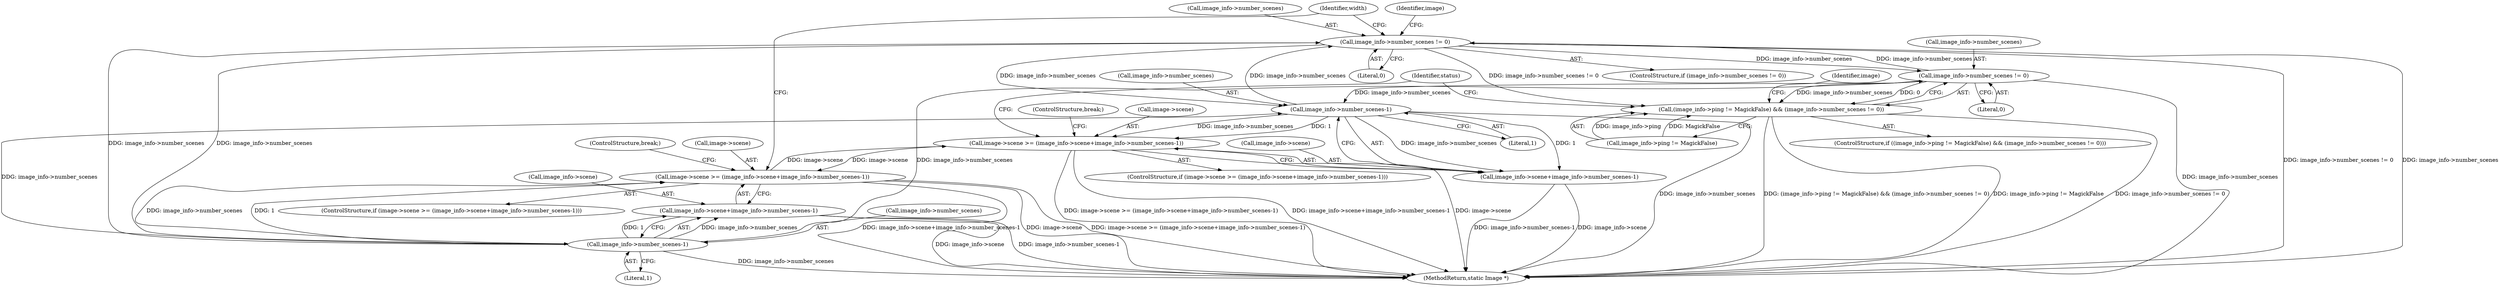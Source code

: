 digraph "0_ImageMagick_f6e9d0d9955e85bdd7540b251cd50d598dacc5e6_1@pointer" {
"1000461" [label="(Call,image_info->number_scenes != 0)"];
"1000234" [label="(Call,image_info->number_scenes != 0)"];
"1000475" [label="(Call,image_info->number_scenes-1)"];
"1000461" [label="(Call,image_info->number_scenes != 0)"];
"1000248" [label="(Call,image_info->number_scenes-1)"];
"1000228" [label="(Call,(image_info->ping != MagickFalse) && (image_info->number_scenes != 0))"];
"1000240" [label="(Call,image->scene >= (image_info->scene+image_info->number_scenes-1))"];
"1000467" [label="(Call,image->scene >= (image_info->scene+image_info->number_scenes-1))"];
"1000244" [label="(Call,image_info->scene+image_info->number_scenes-1)"];
"1000471" [label="(Call,image_info->scene+image_info->number_scenes-1)"];
"1000465" [label="(Literal,0)"];
"1000244" [label="(Call,image_info->scene+image_info->number_scenes-1)"];
"1000249" [label="(Call,image_info->number_scenes)"];
"1000228" [label="(Call,(image_info->ping != MagickFalse) && (image_info->number_scenes != 0))"];
"1000468" [label="(Call,image->scene)"];
"1000235" [label="(Call,image_info->number_scenes)"];
"1000549" [label="(MethodReturn,static Image *)"];
"1000242" [label="(Identifier,image)"];
"1000227" [label="(ControlStructure,if ((image_info->ping != MagickFalse) && (image_info->number_scenes != 0)))"];
"1000462" [label="(Call,image_info->number_scenes)"];
"1000466" [label="(ControlStructure,if (image->scene >= (image_info->scene+image_info->number_scenes-1)))"];
"1000472" [label="(Call,image_info->scene)"];
"1000253" [label="(ControlStructure,break;)"];
"1000467" [label="(Call,image->scene >= (image_info->scene+image_info->number_scenes-1))"];
"1000239" [label="(ControlStructure,if (image->scene >= (image_info->scene+image_info->number_scenes-1)))"];
"1000469" [label="(Identifier,image)"];
"1000471" [label="(Call,image_info->scene+image_info->number_scenes-1)"];
"1000240" [label="(Call,image->scene >= (image_info->scene+image_info->number_scenes-1))"];
"1000475" [label="(Call,image_info->number_scenes-1)"];
"1000229" [label="(Call,image_info->ping != MagickFalse)"];
"1000252" [label="(Literal,1)"];
"1000479" [label="(Literal,1)"];
"1000238" [label="(Literal,0)"];
"1000241" [label="(Call,image->scene)"];
"1000248" [label="(Call,image_info->number_scenes-1)"];
"1000461" [label="(Call,image_info->number_scenes != 0)"];
"1000234" [label="(Call,image_info->number_scenes != 0)"];
"1000482" [label="(Identifier,width)"];
"1000255" [label="(Identifier,status)"];
"1000460" [label="(ControlStructure,if (image_info->number_scenes != 0))"];
"1000245" [label="(Call,image_info->scene)"];
"1000476" [label="(Call,image_info->number_scenes)"];
"1000480" [label="(ControlStructure,break;)"];
"1000461" -> "1000460"  [label="AST: "];
"1000461" -> "1000465"  [label="CFG: "];
"1000462" -> "1000461"  [label="AST: "];
"1000465" -> "1000461"  [label="AST: "];
"1000469" -> "1000461"  [label="CFG: "];
"1000482" -> "1000461"  [label="CFG: "];
"1000461" -> "1000549"  [label="DDG: image_info->number_scenes != 0"];
"1000461" -> "1000549"  [label="DDG: image_info->number_scenes"];
"1000461" -> "1000228"  [label="DDG: image_info->number_scenes != 0"];
"1000461" -> "1000234"  [label="DDG: image_info->number_scenes"];
"1000461" -> "1000248"  [label="DDG: image_info->number_scenes"];
"1000234" -> "1000461"  [label="DDG: image_info->number_scenes"];
"1000475" -> "1000461"  [label="DDG: image_info->number_scenes"];
"1000248" -> "1000461"  [label="DDG: image_info->number_scenes"];
"1000461" -> "1000475"  [label="DDG: image_info->number_scenes"];
"1000234" -> "1000228"  [label="AST: "];
"1000234" -> "1000238"  [label="CFG: "];
"1000235" -> "1000234"  [label="AST: "];
"1000238" -> "1000234"  [label="AST: "];
"1000228" -> "1000234"  [label="CFG: "];
"1000234" -> "1000549"  [label="DDG: image_info->number_scenes"];
"1000234" -> "1000228"  [label="DDG: image_info->number_scenes"];
"1000234" -> "1000228"  [label="DDG: 0"];
"1000475" -> "1000234"  [label="DDG: image_info->number_scenes"];
"1000234" -> "1000248"  [label="DDG: image_info->number_scenes"];
"1000475" -> "1000471"  [label="AST: "];
"1000475" -> "1000479"  [label="CFG: "];
"1000476" -> "1000475"  [label="AST: "];
"1000479" -> "1000475"  [label="AST: "];
"1000471" -> "1000475"  [label="CFG: "];
"1000475" -> "1000549"  [label="DDG: image_info->number_scenes"];
"1000475" -> "1000248"  [label="DDG: image_info->number_scenes"];
"1000475" -> "1000467"  [label="DDG: image_info->number_scenes"];
"1000475" -> "1000467"  [label="DDG: 1"];
"1000475" -> "1000471"  [label="DDG: image_info->number_scenes"];
"1000475" -> "1000471"  [label="DDG: 1"];
"1000248" -> "1000244"  [label="AST: "];
"1000248" -> "1000252"  [label="CFG: "];
"1000249" -> "1000248"  [label="AST: "];
"1000252" -> "1000248"  [label="AST: "];
"1000244" -> "1000248"  [label="CFG: "];
"1000248" -> "1000549"  [label="DDG: image_info->number_scenes"];
"1000248" -> "1000240"  [label="DDG: image_info->number_scenes"];
"1000248" -> "1000240"  [label="DDG: 1"];
"1000248" -> "1000244"  [label="DDG: image_info->number_scenes"];
"1000248" -> "1000244"  [label="DDG: 1"];
"1000228" -> "1000227"  [label="AST: "];
"1000228" -> "1000229"  [label="CFG: "];
"1000229" -> "1000228"  [label="AST: "];
"1000242" -> "1000228"  [label="CFG: "];
"1000255" -> "1000228"  [label="CFG: "];
"1000228" -> "1000549"  [label="DDG: (image_info->ping != MagickFalse) && (image_info->number_scenes != 0)"];
"1000228" -> "1000549"  [label="DDG: image_info->ping != MagickFalse"];
"1000228" -> "1000549"  [label="DDG: image_info->number_scenes != 0"];
"1000229" -> "1000228"  [label="DDG: image_info->ping"];
"1000229" -> "1000228"  [label="DDG: MagickFalse"];
"1000240" -> "1000239"  [label="AST: "];
"1000240" -> "1000244"  [label="CFG: "];
"1000241" -> "1000240"  [label="AST: "];
"1000244" -> "1000240"  [label="AST: "];
"1000253" -> "1000240"  [label="CFG: "];
"1000255" -> "1000240"  [label="CFG: "];
"1000240" -> "1000549"  [label="DDG: image->scene >= (image_info->scene+image_info->number_scenes-1)"];
"1000240" -> "1000549"  [label="DDG: image_info->scene+image_info->number_scenes-1"];
"1000240" -> "1000549"  [label="DDG: image->scene"];
"1000467" -> "1000240"  [label="DDG: image->scene"];
"1000240" -> "1000467"  [label="DDG: image->scene"];
"1000467" -> "1000466"  [label="AST: "];
"1000467" -> "1000471"  [label="CFG: "];
"1000468" -> "1000467"  [label="AST: "];
"1000471" -> "1000467"  [label="AST: "];
"1000480" -> "1000467"  [label="CFG: "];
"1000482" -> "1000467"  [label="CFG: "];
"1000467" -> "1000549"  [label="DDG: image->scene"];
"1000467" -> "1000549"  [label="DDG: image->scene >= (image_info->scene+image_info->number_scenes-1)"];
"1000467" -> "1000549"  [label="DDG: image_info->scene+image_info->number_scenes-1"];
"1000245" -> "1000244"  [label="AST: "];
"1000244" -> "1000549"  [label="DDG: image_info->number_scenes-1"];
"1000244" -> "1000549"  [label="DDG: image_info->scene"];
"1000472" -> "1000471"  [label="AST: "];
"1000471" -> "1000549"  [label="DDG: image_info->scene"];
"1000471" -> "1000549"  [label="DDG: image_info->number_scenes-1"];
}
